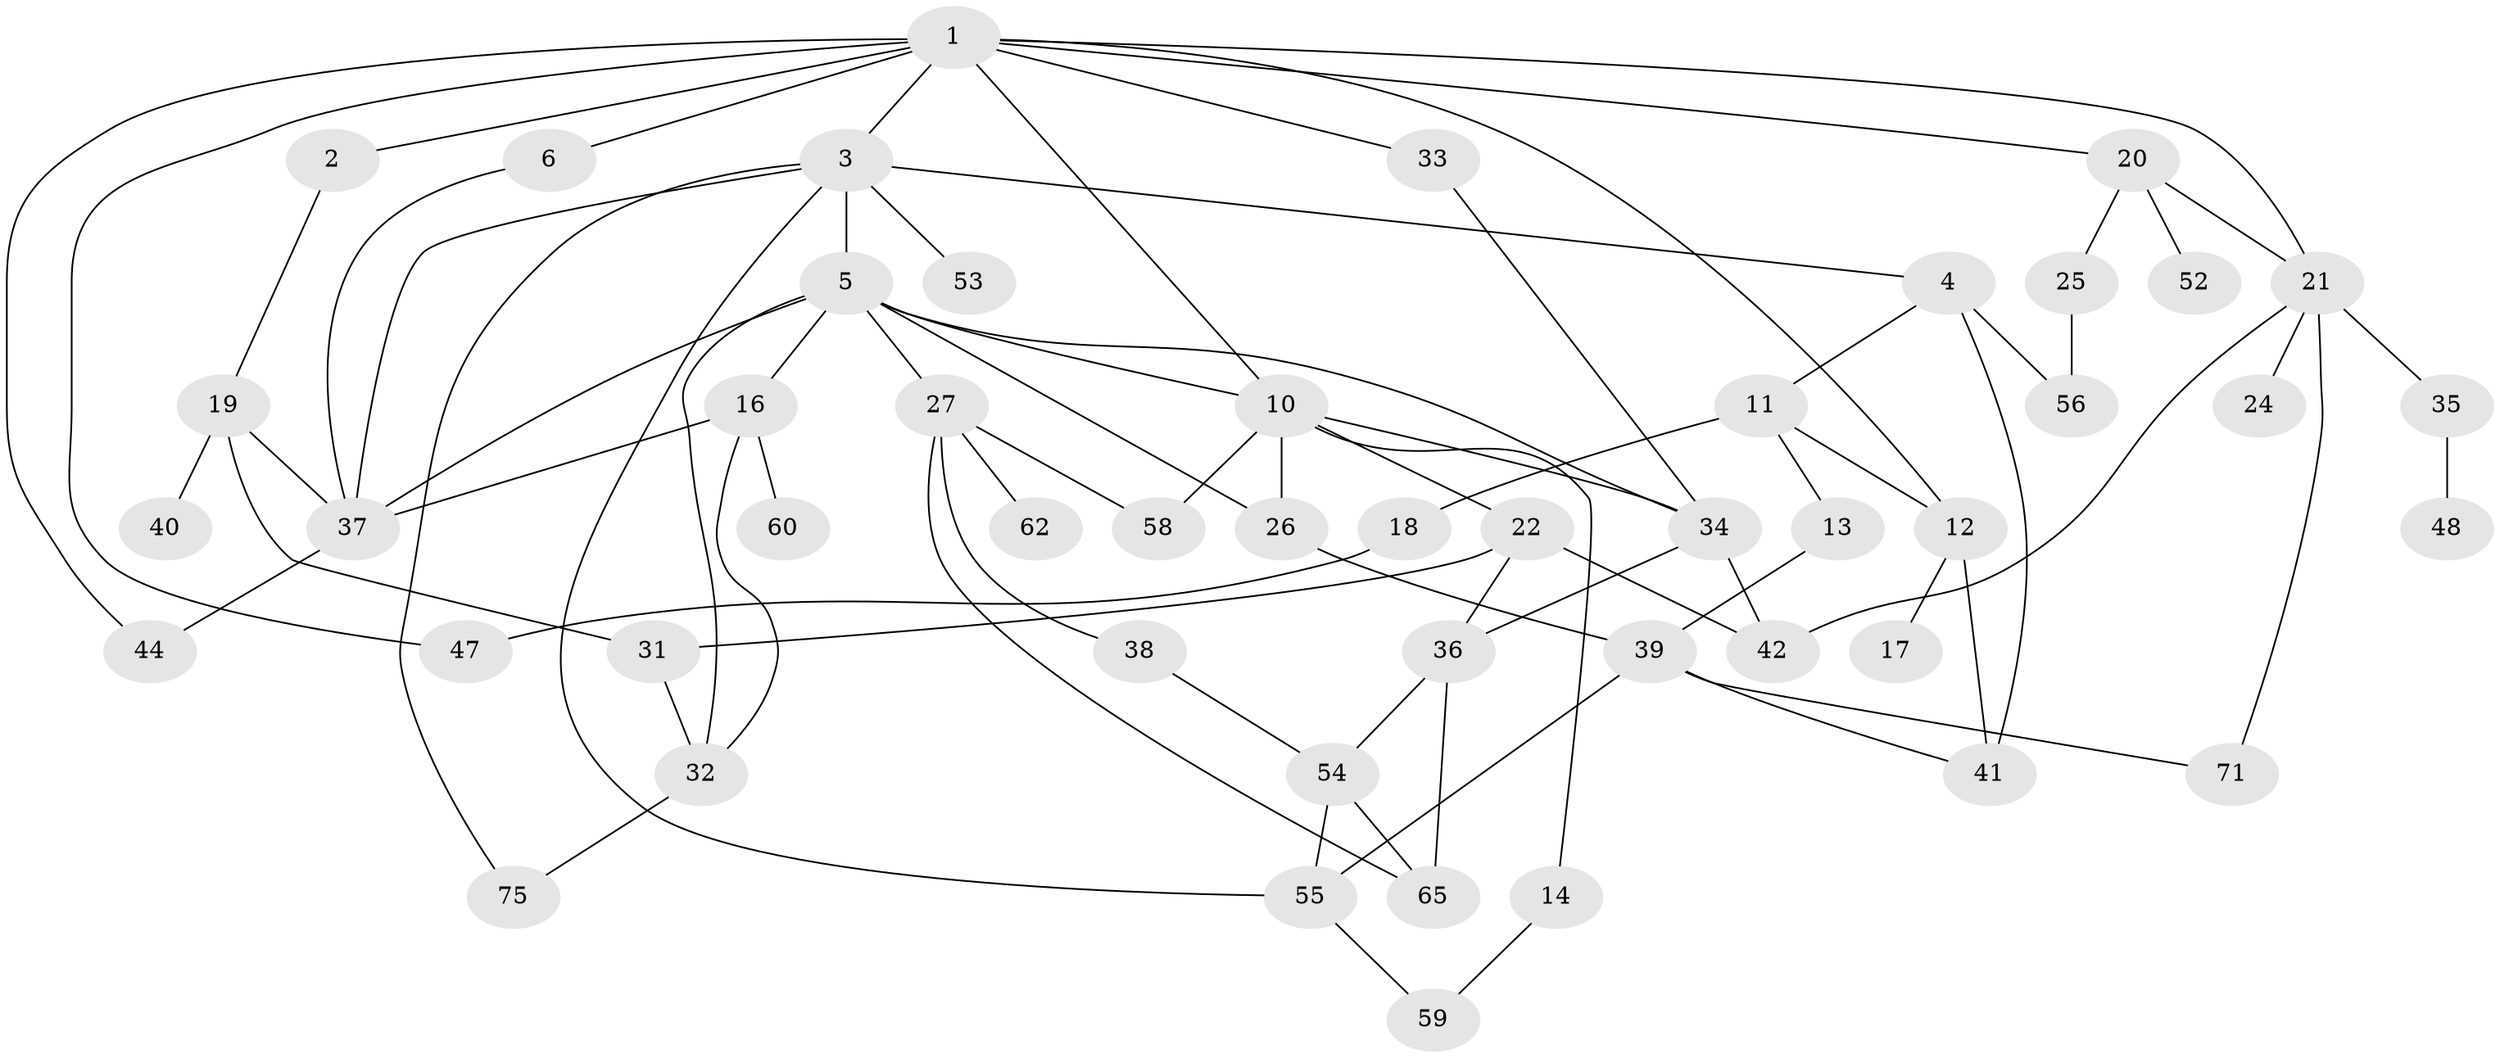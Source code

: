 // Generated by graph-tools (version 1.1) at 2025/51/02/27/25 19:51:36]
// undirected, 49 vertices, 79 edges
graph export_dot {
graph [start="1"]
  node [color=gray90,style=filled];
  1 [super="+8"];
  2;
  3 [super="+64"];
  4 [super="+7"];
  5 [super="+9"];
  6;
  10 [super="+49"];
  11 [super="+68"];
  12 [super="+43"];
  13;
  14 [super="+15"];
  16 [super="+46"];
  17;
  18;
  19 [super="+29"];
  20;
  21 [super="+28"];
  22 [super="+23"];
  24;
  25 [super="+30"];
  26 [super="+51"];
  27 [super="+63"];
  31;
  32 [super="+61"];
  33;
  34 [super="+67"];
  35 [super="+45"];
  36 [super="+50"];
  37 [super="+72"];
  38;
  39 [super="+76"];
  40;
  41 [super="+69"];
  42 [super="+70"];
  44;
  47;
  48;
  52;
  53;
  54 [super="+74"];
  55 [super="+57"];
  56;
  58;
  59;
  60;
  62;
  65 [super="+66"];
  71 [super="+73"];
  75;
  1 -- 2;
  1 -- 3;
  1 -- 6;
  1 -- 21;
  1 -- 33;
  1 -- 44;
  1 -- 20;
  1 -- 10;
  1 -- 12;
  1 -- 47;
  2 -- 19;
  3 -- 4;
  3 -- 5 [weight=2];
  3 -- 53;
  3 -- 75;
  3 -- 55;
  3 -- 37;
  4 -- 56;
  4 -- 11;
  4 -- 41;
  5 -- 16;
  5 -- 26;
  5 -- 27;
  5 -- 34;
  5 -- 37;
  5 -- 10;
  5 -- 32;
  6 -- 37;
  10 -- 14;
  10 -- 22;
  10 -- 26;
  10 -- 58;
  10 -- 34;
  11 -- 12;
  11 -- 13;
  11 -- 18;
  12 -- 17;
  12 -- 41;
  13 -- 39;
  14 -- 59;
  16 -- 32;
  16 -- 60;
  16 -- 37;
  18 -- 47;
  19 -- 40;
  19 -- 37;
  19 -- 31;
  20 -- 25;
  20 -- 52;
  20 -- 21;
  21 -- 24;
  21 -- 35;
  21 -- 71;
  21 -- 42;
  22 -- 42;
  22 -- 36;
  22 -- 31;
  25 -- 56;
  26 -- 39;
  27 -- 38;
  27 -- 58;
  27 -- 62;
  27 -- 65;
  31 -- 32;
  32 -- 75;
  33 -- 34;
  34 -- 36;
  34 -- 42;
  35 -- 48;
  36 -- 54;
  36 -- 65;
  37 -- 44;
  38 -- 54;
  39 -- 41;
  39 -- 55;
  39 -- 71;
  54 -- 55;
  54 -- 65;
  55 -- 59;
}
